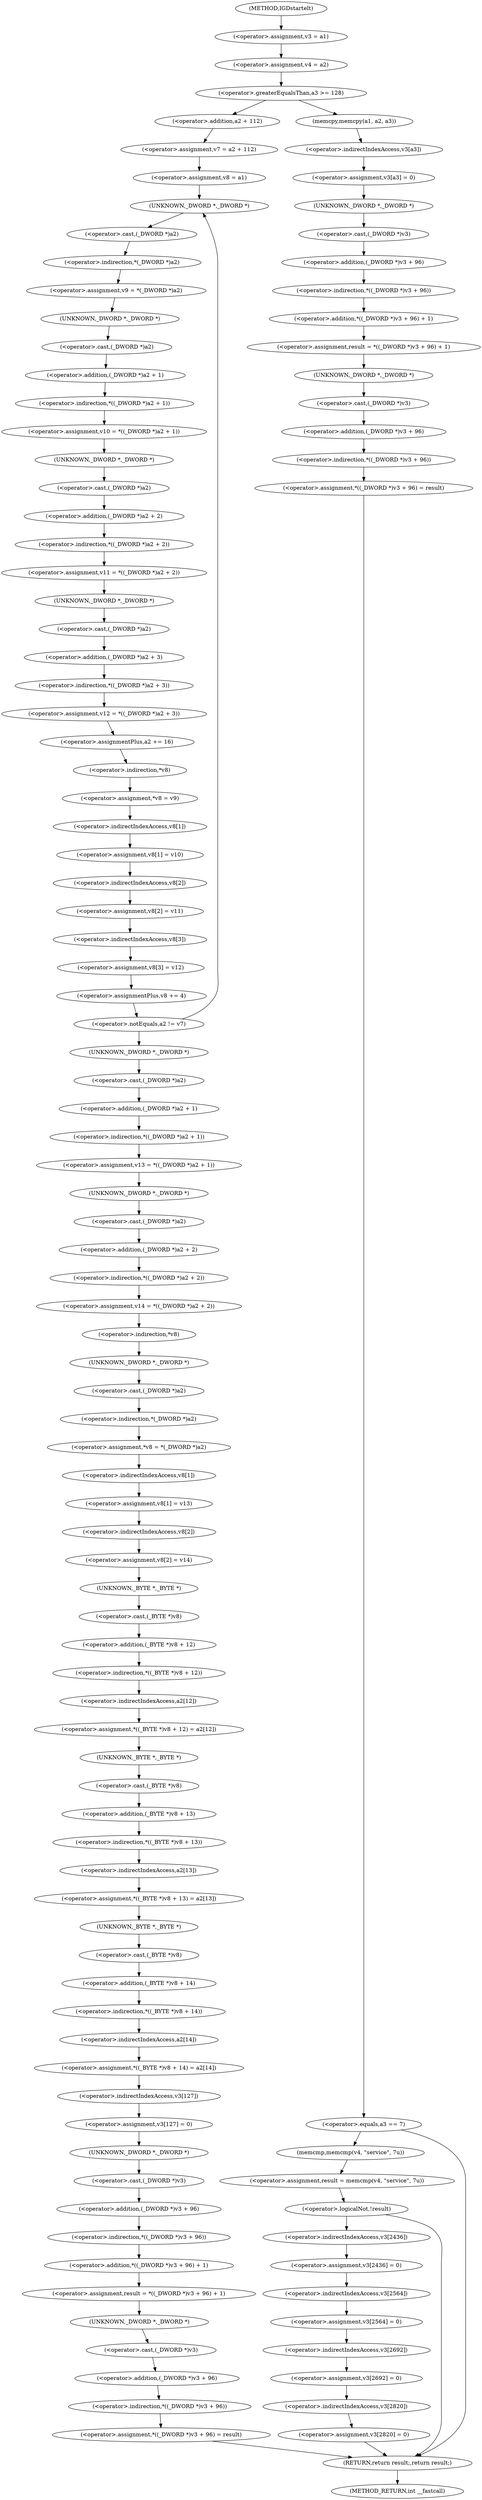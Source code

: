 digraph IGDstartelt {  
"1000128" [label = "(<operator>.assignment,v3 = a1)" ]
"1000131" [label = "(<operator>.assignment,v4 = a2)" ]
"1000135" [label = "(<operator>.greaterEqualsThan,a3 >= 128)" ]
"1000139" [label = "(<operator>.assignment,v7 = a2 + 112)" ]
"1000141" [label = "(<operator>.addition,a2 + 112)" ]
"1000144" [label = "(<operator>.assignment,v8 = a1)" ]
"1000149" [label = "(<operator>.assignment,v9 = *(_DWORD *)a2)" ]
"1000151" [label = "(<operator>.indirection,*(_DWORD *)a2)" ]
"1000152" [label = "(<operator>.cast,(_DWORD *)a2)" ]
"1000153" [label = "(UNKNOWN,_DWORD *,_DWORD *)" ]
"1000155" [label = "(<operator>.assignment,v10 = *((_DWORD *)a2 + 1))" ]
"1000157" [label = "(<operator>.indirection,*((_DWORD *)a2 + 1))" ]
"1000158" [label = "(<operator>.addition,(_DWORD *)a2 + 1)" ]
"1000159" [label = "(<operator>.cast,(_DWORD *)a2)" ]
"1000160" [label = "(UNKNOWN,_DWORD *,_DWORD *)" ]
"1000163" [label = "(<operator>.assignment,v11 = *((_DWORD *)a2 + 2))" ]
"1000165" [label = "(<operator>.indirection,*((_DWORD *)a2 + 2))" ]
"1000166" [label = "(<operator>.addition,(_DWORD *)a2 + 2)" ]
"1000167" [label = "(<operator>.cast,(_DWORD *)a2)" ]
"1000168" [label = "(UNKNOWN,_DWORD *,_DWORD *)" ]
"1000171" [label = "(<operator>.assignment,v12 = *((_DWORD *)a2 + 3))" ]
"1000173" [label = "(<operator>.indirection,*((_DWORD *)a2 + 3))" ]
"1000174" [label = "(<operator>.addition,(_DWORD *)a2 + 3)" ]
"1000175" [label = "(<operator>.cast,(_DWORD *)a2)" ]
"1000176" [label = "(UNKNOWN,_DWORD *,_DWORD *)" ]
"1000179" [label = "(<operator>.assignmentPlus,a2 += 16)" ]
"1000182" [label = "(<operator>.assignment,*v8 = v9)" ]
"1000183" [label = "(<operator>.indirection,*v8)" ]
"1000186" [label = "(<operator>.assignment,v8[1] = v10)" ]
"1000187" [label = "(<operator>.indirectIndexAccess,v8[1])" ]
"1000191" [label = "(<operator>.assignment,v8[2] = v11)" ]
"1000192" [label = "(<operator>.indirectIndexAccess,v8[2])" ]
"1000196" [label = "(<operator>.assignment,v8[3] = v12)" ]
"1000197" [label = "(<operator>.indirectIndexAccess,v8[3])" ]
"1000201" [label = "(<operator>.assignmentPlus,v8 += 4)" ]
"1000204" [label = "(<operator>.notEquals,a2 != v7)" ]
"1000207" [label = "(<operator>.assignment,v13 = *((_DWORD *)a2 + 1))" ]
"1000209" [label = "(<operator>.indirection,*((_DWORD *)a2 + 1))" ]
"1000210" [label = "(<operator>.addition,(_DWORD *)a2 + 1)" ]
"1000211" [label = "(<operator>.cast,(_DWORD *)a2)" ]
"1000212" [label = "(UNKNOWN,_DWORD *,_DWORD *)" ]
"1000215" [label = "(<operator>.assignment,v14 = *((_DWORD *)a2 + 2))" ]
"1000217" [label = "(<operator>.indirection,*((_DWORD *)a2 + 2))" ]
"1000218" [label = "(<operator>.addition,(_DWORD *)a2 + 2)" ]
"1000219" [label = "(<operator>.cast,(_DWORD *)a2)" ]
"1000220" [label = "(UNKNOWN,_DWORD *,_DWORD *)" ]
"1000223" [label = "(<operator>.assignment,*v8 = *(_DWORD *)a2)" ]
"1000224" [label = "(<operator>.indirection,*v8)" ]
"1000226" [label = "(<operator>.indirection,*(_DWORD *)a2)" ]
"1000227" [label = "(<operator>.cast,(_DWORD *)a2)" ]
"1000228" [label = "(UNKNOWN,_DWORD *,_DWORD *)" ]
"1000230" [label = "(<operator>.assignment,v8[1] = v13)" ]
"1000231" [label = "(<operator>.indirectIndexAccess,v8[1])" ]
"1000235" [label = "(<operator>.assignment,v8[2] = v14)" ]
"1000236" [label = "(<operator>.indirectIndexAccess,v8[2])" ]
"1000240" [label = "(<operator>.assignment,*((_BYTE *)v8 + 12) = a2[12])" ]
"1000241" [label = "(<operator>.indirection,*((_BYTE *)v8 + 12))" ]
"1000242" [label = "(<operator>.addition,(_BYTE *)v8 + 12)" ]
"1000243" [label = "(<operator>.cast,(_BYTE *)v8)" ]
"1000244" [label = "(UNKNOWN,_BYTE *,_BYTE *)" ]
"1000247" [label = "(<operator>.indirectIndexAccess,a2[12])" ]
"1000250" [label = "(<operator>.assignment,*((_BYTE *)v8 + 13) = a2[13])" ]
"1000251" [label = "(<operator>.indirection,*((_BYTE *)v8 + 13))" ]
"1000252" [label = "(<operator>.addition,(_BYTE *)v8 + 13)" ]
"1000253" [label = "(<operator>.cast,(_BYTE *)v8)" ]
"1000254" [label = "(UNKNOWN,_BYTE *,_BYTE *)" ]
"1000257" [label = "(<operator>.indirectIndexAccess,a2[13])" ]
"1000260" [label = "(<operator>.assignment,*((_BYTE *)v8 + 14) = a2[14])" ]
"1000261" [label = "(<operator>.indirection,*((_BYTE *)v8 + 14))" ]
"1000262" [label = "(<operator>.addition,(_BYTE *)v8 + 14)" ]
"1000263" [label = "(<operator>.cast,(_BYTE *)v8)" ]
"1000264" [label = "(UNKNOWN,_BYTE *,_BYTE *)" ]
"1000267" [label = "(<operator>.indirectIndexAccess,a2[14])" ]
"1000270" [label = "(<operator>.assignment,v3[127] = 0)" ]
"1000271" [label = "(<operator>.indirectIndexAccess,v3[127])" ]
"1000275" [label = "(<operator>.assignment,result = *((_DWORD *)v3 + 96) + 1)" ]
"1000277" [label = "(<operator>.addition,*((_DWORD *)v3 + 96) + 1)" ]
"1000278" [label = "(<operator>.indirection,*((_DWORD *)v3 + 96))" ]
"1000279" [label = "(<operator>.addition,(_DWORD *)v3 + 96)" ]
"1000280" [label = "(<operator>.cast,(_DWORD *)v3)" ]
"1000281" [label = "(UNKNOWN,_DWORD *,_DWORD *)" ]
"1000285" [label = "(<operator>.assignment,*((_DWORD *)v3 + 96) = result)" ]
"1000286" [label = "(<operator>.indirection,*((_DWORD *)v3 + 96))" ]
"1000287" [label = "(<operator>.addition,(_DWORD *)v3 + 96)" ]
"1000288" [label = "(<operator>.cast,(_DWORD *)v3)" ]
"1000289" [label = "(UNKNOWN,_DWORD *,_DWORD *)" ]
"1000295" [label = "(memcpy,memcpy(a1, a2, a3))" ]
"1000299" [label = "(<operator>.assignment,v3[a3] = 0)" ]
"1000300" [label = "(<operator>.indirectIndexAccess,v3[a3])" ]
"1000304" [label = "(<operator>.assignment,result = *((_DWORD *)v3 + 96) + 1)" ]
"1000306" [label = "(<operator>.addition,*((_DWORD *)v3 + 96) + 1)" ]
"1000307" [label = "(<operator>.indirection,*((_DWORD *)v3 + 96))" ]
"1000308" [label = "(<operator>.addition,(_DWORD *)v3 + 96)" ]
"1000309" [label = "(<operator>.cast,(_DWORD *)v3)" ]
"1000310" [label = "(UNKNOWN,_DWORD *,_DWORD *)" ]
"1000314" [label = "(<operator>.assignment,*((_DWORD *)v3 + 96) = result)" ]
"1000315" [label = "(<operator>.indirection,*((_DWORD *)v3 + 96))" ]
"1000316" [label = "(<operator>.addition,(_DWORD *)v3 + 96)" ]
"1000317" [label = "(<operator>.cast,(_DWORD *)v3)" ]
"1000318" [label = "(UNKNOWN,_DWORD *,_DWORD *)" ]
"1000323" [label = "(<operator>.equals,a3 == 7)" ]
"1000327" [label = "(<operator>.assignment,result = memcmp(v4, \"service\", 7u))" ]
"1000329" [label = "(memcmp,memcmp(v4, \"service\", 7u))" ]
"1000334" [label = "(<operator>.logicalNot,!result)" ]
"1000337" [label = "(<operator>.assignment,v3[2436] = 0)" ]
"1000338" [label = "(<operator>.indirectIndexAccess,v3[2436])" ]
"1000342" [label = "(<operator>.assignment,v3[2564] = 0)" ]
"1000343" [label = "(<operator>.indirectIndexAccess,v3[2564])" ]
"1000347" [label = "(<operator>.assignment,v3[2692] = 0)" ]
"1000348" [label = "(<operator>.indirectIndexAccess,v3[2692])" ]
"1000352" [label = "(<operator>.assignment,v3[2820] = 0)" ]
"1000353" [label = "(<operator>.indirectIndexAccess,v3[2820])" ]
"1000357" [label = "(RETURN,return result;,return result;)" ]
"1000112" [label = "(METHOD,IGDstartelt)" ]
"1000359" [label = "(METHOD_RETURN,int __fastcall)" ]
  "1000128" -> "1000131" 
  "1000131" -> "1000135" 
  "1000135" -> "1000141" 
  "1000135" -> "1000295" 
  "1000139" -> "1000144" 
  "1000141" -> "1000139" 
  "1000144" -> "1000153" 
  "1000149" -> "1000160" 
  "1000151" -> "1000149" 
  "1000152" -> "1000151" 
  "1000153" -> "1000152" 
  "1000155" -> "1000168" 
  "1000157" -> "1000155" 
  "1000158" -> "1000157" 
  "1000159" -> "1000158" 
  "1000160" -> "1000159" 
  "1000163" -> "1000176" 
  "1000165" -> "1000163" 
  "1000166" -> "1000165" 
  "1000167" -> "1000166" 
  "1000168" -> "1000167" 
  "1000171" -> "1000179" 
  "1000173" -> "1000171" 
  "1000174" -> "1000173" 
  "1000175" -> "1000174" 
  "1000176" -> "1000175" 
  "1000179" -> "1000183" 
  "1000182" -> "1000187" 
  "1000183" -> "1000182" 
  "1000186" -> "1000192" 
  "1000187" -> "1000186" 
  "1000191" -> "1000197" 
  "1000192" -> "1000191" 
  "1000196" -> "1000201" 
  "1000197" -> "1000196" 
  "1000201" -> "1000204" 
  "1000204" -> "1000153" 
  "1000204" -> "1000212" 
  "1000207" -> "1000220" 
  "1000209" -> "1000207" 
  "1000210" -> "1000209" 
  "1000211" -> "1000210" 
  "1000212" -> "1000211" 
  "1000215" -> "1000224" 
  "1000217" -> "1000215" 
  "1000218" -> "1000217" 
  "1000219" -> "1000218" 
  "1000220" -> "1000219" 
  "1000223" -> "1000231" 
  "1000224" -> "1000228" 
  "1000226" -> "1000223" 
  "1000227" -> "1000226" 
  "1000228" -> "1000227" 
  "1000230" -> "1000236" 
  "1000231" -> "1000230" 
  "1000235" -> "1000244" 
  "1000236" -> "1000235" 
  "1000240" -> "1000254" 
  "1000241" -> "1000247" 
  "1000242" -> "1000241" 
  "1000243" -> "1000242" 
  "1000244" -> "1000243" 
  "1000247" -> "1000240" 
  "1000250" -> "1000264" 
  "1000251" -> "1000257" 
  "1000252" -> "1000251" 
  "1000253" -> "1000252" 
  "1000254" -> "1000253" 
  "1000257" -> "1000250" 
  "1000260" -> "1000271" 
  "1000261" -> "1000267" 
  "1000262" -> "1000261" 
  "1000263" -> "1000262" 
  "1000264" -> "1000263" 
  "1000267" -> "1000260" 
  "1000270" -> "1000281" 
  "1000271" -> "1000270" 
  "1000275" -> "1000289" 
  "1000277" -> "1000275" 
  "1000278" -> "1000277" 
  "1000279" -> "1000278" 
  "1000280" -> "1000279" 
  "1000281" -> "1000280" 
  "1000285" -> "1000357" 
  "1000286" -> "1000285" 
  "1000287" -> "1000286" 
  "1000288" -> "1000287" 
  "1000289" -> "1000288" 
  "1000295" -> "1000300" 
  "1000299" -> "1000310" 
  "1000300" -> "1000299" 
  "1000304" -> "1000318" 
  "1000306" -> "1000304" 
  "1000307" -> "1000306" 
  "1000308" -> "1000307" 
  "1000309" -> "1000308" 
  "1000310" -> "1000309" 
  "1000314" -> "1000323" 
  "1000315" -> "1000314" 
  "1000316" -> "1000315" 
  "1000317" -> "1000316" 
  "1000318" -> "1000317" 
  "1000323" -> "1000329" 
  "1000323" -> "1000357" 
  "1000327" -> "1000334" 
  "1000329" -> "1000327" 
  "1000334" -> "1000338" 
  "1000334" -> "1000357" 
  "1000337" -> "1000343" 
  "1000338" -> "1000337" 
  "1000342" -> "1000348" 
  "1000343" -> "1000342" 
  "1000347" -> "1000353" 
  "1000348" -> "1000347" 
  "1000352" -> "1000357" 
  "1000353" -> "1000352" 
  "1000357" -> "1000359" 
  "1000112" -> "1000128" 
}
